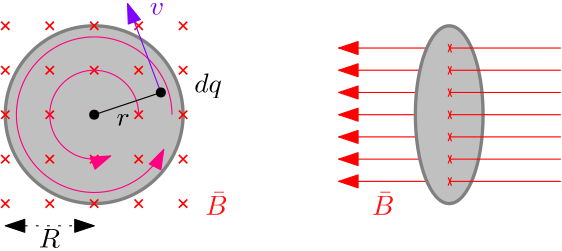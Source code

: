 <?xml version="1.0"?>
<!DOCTYPE ipe SYSTEM "ipe.dtd">
<ipe version="70218" creator="Ipe 7.2.28">
<info created="D:20241206183937" modified="D:20241206191853"/>
<ipestyle name="basic">
<symbol name="arrow/arc(spx)">
<path stroke="sym-stroke" fill="sym-stroke" pen="sym-pen">
0 0 m
-1 0.333 l
-1 -0.333 l
h
</path>
</symbol>
<symbol name="arrow/farc(spx)">
<path stroke="sym-stroke" fill="white" pen="sym-pen">
0 0 m
-1 0.333 l
-1 -0.333 l
h
</path>
</symbol>
<symbol name="arrow/ptarc(spx)">
<path stroke="sym-stroke" fill="sym-stroke" pen="sym-pen">
0 0 m
-1 0.333 l
-0.8 0 l
-1 -0.333 l
h
</path>
</symbol>
<symbol name="arrow/fptarc(spx)">
<path stroke="sym-stroke" fill="white" pen="sym-pen">
0 0 m
-1 0.333 l
-0.8 0 l
-1 -0.333 l
h
</path>
</symbol>
<symbol name="mark/circle(sx)" transformations="translations">
<path fill="sym-stroke">
0.6 0 0 0.6 0 0 e
0.4 0 0 0.4 0 0 e
</path>
</symbol>
<symbol name="mark/disk(sx)" transformations="translations">
<path fill="sym-stroke">
0.6 0 0 0.6 0 0 e
</path>
</symbol>
<symbol name="mark/fdisk(sfx)" transformations="translations">
<group>
<path fill="sym-fill">
0.5 0 0 0.5 0 0 e
</path>
<path fill="sym-stroke" fillrule="eofill">
0.6 0 0 0.6 0 0 e
0.4 0 0 0.4 0 0 e
</path>
</group>
</symbol>
<symbol name="mark/box(sx)" transformations="translations">
<path fill="sym-stroke" fillrule="eofill">
-0.6 -0.6 m
0.6 -0.6 l
0.6 0.6 l
-0.6 0.6 l
h
-0.4 -0.4 m
0.4 -0.4 l
0.4 0.4 l
-0.4 0.4 l
h
</path>
</symbol>
<symbol name="mark/square(sx)" transformations="translations">
<path fill="sym-stroke">
-0.6 -0.6 m
0.6 -0.6 l
0.6 0.6 l
-0.6 0.6 l
h
</path>
</symbol>
<symbol name="mark/fsquare(sfx)" transformations="translations">
<group>
<path fill="sym-fill">
-0.5 -0.5 m
0.5 -0.5 l
0.5 0.5 l
-0.5 0.5 l
h
</path>
<path fill="sym-stroke" fillrule="eofill">
-0.6 -0.6 m
0.6 -0.6 l
0.6 0.6 l
-0.6 0.6 l
h
-0.4 -0.4 m
0.4 -0.4 l
0.4 0.4 l
-0.4 0.4 l
h
</path>
</group>
</symbol>
<symbol name="mark/cross(sx)" transformations="translations">
<group>
<path fill="sym-stroke">
-0.43 -0.57 m
0.57 0.43 l
0.43 0.57 l
-0.57 -0.43 l
h
</path>
<path fill="sym-stroke">
-0.43 0.57 m
0.57 -0.43 l
0.43 -0.57 l
-0.57 0.43 l
h
</path>
</group>
</symbol>
<symbol name="arrow/fnormal(spx)">
<path stroke="sym-stroke" fill="white" pen="sym-pen">
0 0 m
-1 0.333 l
-1 -0.333 l
h
</path>
</symbol>
<symbol name="arrow/pointed(spx)">
<path stroke="sym-stroke" fill="sym-stroke" pen="sym-pen">
0 0 m
-1 0.333 l
-0.8 0 l
-1 -0.333 l
h
</path>
</symbol>
<symbol name="arrow/fpointed(spx)">
<path stroke="sym-stroke" fill="white" pen="sym-pen">
0 0 m
-1 0.333 l
-0.8 0 l
-1 -0.333 l
h
</path>
</symbol>
<symbol name="arrow/linear(spx)">
<path stroke="sym-stroke" pen="sym-pen">
-1 0.333 m
0 0 l
-1 -0.333 l
</path>
</symbol>
<symbol name="arrow/fdouble(spx)">
<path stroke="sym-stroke" fill="white" pen="sym-pen">
0 0 m
-1 0.333 l
-1 -0.333 l
h
-1 0 m
-2 0.333 l
-2 -0.333 l
h
</path>
</symbol>
<symbol name="arrow/double(spx)">
<path stroke="sym-stroke" fill="sym-stroke" pen="sym-pen">
0 0 m
-1 0.333 l
-1 -0.333 l
h
-1 0 m
-2 0.333 l
-2 -0.333 l
h
</path>
</symbol>
<symbol name="arrow/mid-normal(spx)">
<path stroke="sym-stroke" fill="sym-stroke" pen="sym-pen">
0.5 0 m
-0.5 0.333 l
-0.5 -0.333 l
h
</path>
</symbol>
<symbol name="arrow/mid-fnormal(spx)">
<path stroke="sym-stroke" fill="white" pen="sym-pen">
0.5 0 m
-0.5 0.333 l
-0.5 -0.333 l
h
</path>
</symbol>
<symbol name="arrow/mid-pointed(spx)">
<path stroke="sym-stroke" fill="sym-stroke" pen="sym-pen">
0.5 0 m
-0.5 0.333 l
-0.3 0 l
-0.5 -0.333 l
h
</path>
</symbol>
<symbol name="arrow/mid-fpointed(spx)">
<path stroke="sym-stroke" fill="white" pen="sym-pen">
0.5 0 m
-0.5 0.333 l
-0.3 0 l
-0.5 -0.333 l
h
</path>
</symbol>
<symbol name="arrow/mid-double(spx)">
<path stroke="sym-stroke" fill="sym-stroke" pen="sym-pen">
1 0 m
0 0.333 l
0 -0.333 l
h
0 0 m
-1 0.333 l
-1 -0.333 l
h
</path>
</symbol>
<symbol name="arrow/mid-fdouble(spx)">
<path stroke="sym-stroke" fill="white" pen="sym-pen">
1 0 m
0 0.333 l
0 -0.333 l
h
0 0 m
-1 0.333 l
-1 -0.333 l
h
</path>
</symbol>
<anglesize name="22.5 deg" value="22.5"/>
<anglesize name="30 deg" value="30"/>
<anglesize name="45 deg" value="45"/>
<anglesize name="60 deg" value="60"/>
<anglesize name="90 deg" value="90"/>
<arrowsize name="large" value="10"/>
<arrowsize name="small" value="5"/>
<arrowsize name="tiny" value="3"/>
<color name="blue" value="0 0 1"/>
<color name="brown" value="0.647 0.165 0.165"/>
<color name="darkblue" value="0 0 0.545"/>
<color name="darkcyan" value="0 0.545 0.545"/>
<color name="darkgray" value="0.663"/>
<color name="darkgreen" value="0 0.392 0"/>
<color name="darkmagenta" value="0.545 0 0.545"/>
<color name="darkorange" value="1 0.549 0"/>
<color name="darkred" value="0.545 0 0"/>
<color name="gold" value="1 0.843 0"/>
<color name="gray" value="0.745"/>
<color name="green" value="0 1 0"/>
<color name="lightblue" value="0.678 0.847 0.902"/>
<color name="lightcyan" value="0.878 1 1"/>
<color name="lightgray" value="0.827"/>
<color name="lightgreen" value="0.565 0.933 0.565"/>
<color name="lightyellow" value="1 1 0.878"/>
<color name="navy" value="0 0 0.502"/>
<color name="orange" value="1 0.647 0"/>
<color name="pink" value="1 0.753 0.796"/>
<color name="purple" value="0.627 0.125 0.941"/>
<color name="red" value="1 0 0"/>
<color name="seagreen" value="0.18 0.545 0.341"/>
<color name="turquoise" value="0.251 0.878 0.816"/>
<color name="violet" value="0.933 0.51 0.933"/>
<color name="yellow" value="1 1 0"/>
<dashstyle name="dash dot dotted" value="[4 2 1 2 1 2] 0"/>
<dashstyle name="dash dotted" value="[4 2 1 2] 0"/>
<dashstyle name="dashed" value="[4] 0"/>
<dashstyle name="dotted" value="[1 3] 0"/>
<gridsize name="10 pts (~3.5 mm)" value="10"/>
<gridsize name="14 pts (~5 mm)" value="14"/>
<gridsize name="16 pts (~6 mm)" value="16"/>
<gridsize name="20 pts (~7 mm)" value="20"/>
<gridsize name="28 pts (~10 mm)" value="28"/>
<gridsize name="32 pts (~12 mm)" value="32"/>
<gridsize name="4 pts" value="4"/>
<gridsize name="56 pts (~20 mm)" value="56"/>
<gridsize name="8 pts (~3 mm)" value="8"/>
<opacity name="10%" value="0.1"/>
<opacity name="30%" value="0.3"/>
<opacity name="50%" value="0.5"/>
<opacity name="75%" value="0.75"/>
<pen name="fat" value="1.2"/>
<pen name="heavier" value="0.8"/>
<pen name="ultrafat" value="2"/>
<symbolsize name="large" value="5"/>
<symbolsize name="small" value="2"/>
<symbolsize name="tiny" value="1.1"/>
<textsize name="Huge" value="\Huge"/>
<textsize name="LARGE" value="\LARGE"/>
<textsize name="Large" value="\Large"/>
<textsize name="footnote" value="\footnotesize"/>
<textsize name="huge" value="\huge"/>
<textsize name="large" value="\large"/>
<textsize name="script" value="\scriptsize"/>
<textsize name="small" value="\small"/>
<textsize name="tiny" value="\tiny"/>
<textstyle name="center" begin="\begin{center}" end="\end{center}"/>
<textstyle name="item" begin="\begin{itemize}\item{}" end="\end{itemize}"/>
<textstyle name="itemize" begin="\begin{itemize}" end="\end{itemize}"/>
<tiling name="falling" angle="-60" step="4" width="1"/>
<tiling name="rising" angle="30" step="4" width="1"/>
</ipestyle>
<page>
<layer name="alpha"/>
<view layers="alpha" active="alpha"/>
<path layer="alpha" stroke="0.502" fill="0.753" pen="fat">
32 0 0 32 176 736 e
</path>
<path stroke="0" fill="0.753" dash="dotted" arrow="normal/normal" rarrow="normal/normal">
176 696 m
144 696 l
</path>
<text matrix="1 0 0 1 -4 0" transformations="translations" pos="160 688" stroke="0" type="label" width="7.641" height="6.808" depth="0" valign="baseline" style="math">R</text>
<use matrix="1 0 0 1 -80 0" name="mark/cross(sx)" pos="224 768" size="normal" stroke="1 0 0"/>
<use matrix="1 0 0 1 -80 0" name="mark/cross(sx)" pos="288 768" size="normal" stroke="1 0 0"/>
<use matrix="1 0 0 1 -80 0" name="mark/cross(sx)" pos="288 704" size="normal" stroke="1 0 0"/>
<use matrix="1 0 0 1 -80 0" name="mark/cross(sx)" pos="224 704" size="normal" stroke="1 0 0"/>
<use matrix="1 0 0 1 -80 0" name="mark/cross(sx)" pos="224 720" size="normal" stroke="1 0 0"/>
<use matrix="1 0 0 1 -80 0" name="mark/cross(sx)" pos="224 736" size="normal" stroke="1 0 0"/>
<use matrix="1 0 0 1 -80 0" name="mark/cross(sx)" pos="224 752" size="normal" stroke="1 0 0"/>
<use matrix="1 0 0 1 -64 0" name="mark/cross(sx)" pos="224 768" size="normal" stroke="1 0 0"/>
<use matrix="1 0 0 1 -64 0" name="mark/cross(sx)" pos="224 704" size="normal" stroke="1 0 0"/>
<use matrix="1 0 0 1 -64 0" name="mark/cross(sx)" pos="224 720" size="normal" stroke="1 0 0"/>
<use matrix="1 0 0 1 -64 0" name="mark/cross(sx)" pos="224 736" size="normal" stroke="1 0 0"/>
<use matrix="1 0 0 1 -64 0" name="mark/cross(sx)" pos="224 752" size="normal" stroke="1 0 0"/>
<use matrix="1 0 0 1 -48 0" name="mark/cross(sx)" pos="224 768" size="normal" stroke="1 0 0"/>
<use matrix="1 0 0 1 -48 0" name="mark/cross(sx)" pos="224 704" size="normal" stroke="1 0 0"/>
<use matrix="1 0 0 1 -48 0" name="mark/cross(sx)" pos="224 720" size="normal" stroke="1 0 0"/>
<use matrix="1 0 0 1 -48 0" name="mark/cross(sx)" pos="224 736" size="normal" stroke="1 0.608 0.608"/>
<use matrix="1 0 0 1 -48 0" name="mark/cross(sx)" pos="224 752" size="normal" stroke="1 0 0"/>
<use matrix="1 0 0 1 -32 0" name="mark/cross(sx)" pos="224 768" size="normal" stroke="1 0 0"/>
<use matrix="1 0 0 1 -32 0" name="mark/cross(sx)" pos="224 704" size="normal" stroke="1 0 0"/>
<use matrix="1 0 0 1 -32 0" name="mark/cross(sx)" pos="224 720" size="normal" stroke="1 0 0"/>
<use matrix="1 0 0 1 -32 0" name="mark/cross(sx)" pos="224 736" size="normal" stroke="1 0 0"/>
<use matrix="1 0 0 1 -32 0" name="mark/cross(sx)" pos="224 752" size="normal" stroke="1 0 0"/>
<use matrix="1 0 0 1 -16 0" name="mark/cross(sx)" pos="224 720" size="normal" stroke="1 0 0"/>
<use matrix="1 0 0 1 -16 0" name="mark/cross(sx)" pos="224 736" size="normal" stroke="1 0 0"/>
<use matrix="1 0 0 1 -16 0" name="mark/cross(sx)" pos="224 752" size="normal" stroke="1 0 0"/>
<text transformations="translations" pos="216 700" stroke="1 0.059 0.059" type="label" width="8.057" height="8.175" depth="0" valign="baseline" style="math">\bar B</text>
<use name="mark/disk(sx)" pos="176 736" size="normal"/>
<text matrix="1 0 0 1 24 44" transformations="translations" pos="160 688" stroke="0" type="label" width="4.771" height="4.289" depth="0" valign="baseline" style="math">r</text>
<text matrix="1 0 0 1 52 56" transformations="translations" pos="160 688" stroke="0" type="label" width="9.99" height="6.926" depth="1.93" valign="baseline" style="math">dq</text>
<text matrix="1 0 0 1 36 84" transformations="translations" pos="160 688" stroke="0.502 0 1" type="label" width="5.187" height="4.289" depth="0" valign="baseline" style="math">v</text>
<path stroke="1 0 0.502" arrow="normal/normal">
192 736 m
16 0 0 16 176 736 181.942 721.144 a
</path>
<path stroke="1 0 0.502" arrow="normal/normal">
204 736 m
28 0 0 28 176 736 201.044 723.478 a
</path>
<path stroke="0" fill="0.753">
176 736 m
200 744 l
</path>
<path stroke="0.502 0 1" arrow="normal/normal">
200 744 m
188 776 l
</path>
<path matrix="1 0 0 1 -40 0" stroke="1 0 0" arrow="normal/normal">
344 760 m
304 760 l
</path>
<path matrix="1 0 0 1 -40 -8" stroke="1 0 0" arrow="normal/normal">
344 760 m
304 760 l
</path>
<path matrix="1 0 0 1 -40 -16" stroke="1 0 0" arrow="normal/normal">
344 760 m
304 760 l
</path>
<path matrix="1 0 0 1 -40 -24" stroke="1 0 0" arrow="normal/normal">
344 760 m
304 760 l
</path>
<path matrix="1 0 0 1 -40 -32" stroke="1 0 0" arrow="normal/normal">
344 760 m
304 760 l
</path>
<path matrix="1 0 0 1 -40 -40" stroke="1 0 0" arrow="normal/normal">
344 760 m
304 760 l
</path>
<path matrix="1 0 0 1 -40 -48" stroke="1 0 0" arrow="normal/normal">
344 760 m
304 760 l
</path>
<path matrix="0.380952 0 0 1 236.762 0" stroke="0.502" fill="0.753" pen="fat">
32 0 0 32 176 736 e
</path>
<path stroke="1 0 0">
344 760 m
304 760 l
</path>
<path matrix="1 0 0 1 0 -8" stroke="1 0 0">
344 760 m
304 760 l
</path>
<path matrix="1 0 0 1 0 -16" stroke="1 0 0">
344 760 m
304 760 l
</path>
<path matrix="1 0 0 1 0 -24" stroke="1 0 0">
344 760 m
304 760 l
</path>
<path matrix="1 0 0 1 0 -32" stroke="1 0 0">
344 760 m
304 760 l
</path>
<path matrix="1 0 0 1 0 -40" stroke="1 0 0">
344 760 m
304 760 l
</path>
<path matrix="1 0 0 1 0 -48" stroke="1 0 0">
344 760 m
304 760 l
</path>
<text matrix="1 0 0 1 60 0" transformations="translations" pos="216 700" stroke="1 0.059 0.059" type="label" width="8.057" height="8.175" depth="0" valign="baseline" style="math">\bar B</text>
<path matrix="0.389908 0 0 0.954545 185.496 11.5927" stroke="1 0 0">
302.441 785.559 m
305.581 782.379 l
</path>
<path matrix="0.389908 0 0 0.954545 185.496 11.5927" stroke="1 0 0">
302.441 782.439 m
305.531 785.579 l
</path>
<path matrix="0.389908 0 0 0.954545 185.496 3.5927" stroke="1 0 0">
302.441 785.559 m
305.581 782.379 l
</path>
<path matrix="0.389908 0 0 0.954545 185.496 3.5927" stroke="1 0 0">
302.441 782.439 m
305.531 785.579 l
</path>
<path matrix="0.389908 0 0 0.954545 185.496 -4.4073" stroke="1 0 0">
302.441 785.559 m
305.581 782.379 l
</path>
<path matrix="0.389908 0 0 0.954545 185.496 -4.4073" stroke="1 0 0">
302.441 782.439 m
305.531 785.579 l
</path>
<path matrix="0.389908 0 0 0.954545 185.496 -12.4073" stroke="1 0 0">
302.441 785.559 m
305.581 782.379 l
</path>
<path matrix="0.389908 0 0 0.954545 185.496 -12.4073" stroke="1 0 0">
302.441 782.439 m
305.531 785.579 l
</path>
<path matrix="0.389908 0 0 0.954545 185.496 -20.4073" stroke="1 0 0">
302.441 785.559 m
305.581 782.379 l
</path>
<path matrix="0.389908 0 0 0.954545 185.496 -20.4073" stroke="1 0 0">
302.441 782.439 m
305.531 785.579 l
</path>
<path matrix="0.389908 0 0 0.954545 185.496 -28.4073" stroke="1 0 0">
302.441 785.559 m
305.581 782.379 l
</path>
<path matrix="0.389908 0 0 0.954545 185.496 -28.4073" stroke="1 0 0">
302.441 782.439 m
305.531 785.579 l
</path>
<path matrix="0.389908 0 0 0.954545 185.496 -36.4073" stroke="1 0 0">
302.441 785.559 m
305.581 782.379 l
</path>
<path matrix="0.389908 0 0 0.954545 185.496 -36.4073" stroke="1 0 0">
302.441 782.439 m
305.531 785.579 l
</path>
<use name="mark/disk(sx)" pos="200 744" size="normal"/>
</page>
</ipe>
